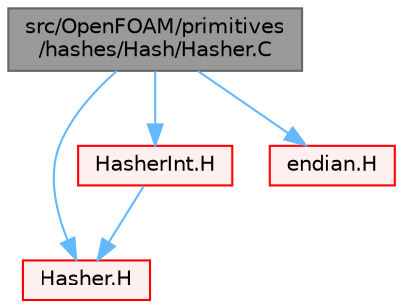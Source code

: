 digraph "src/OpenFOAM/primitives/hashes/Hash/Hasher.C"
{
 // LATEX_PDF_SIZE
  bgcolor="transparent";
  edge [fontname=Helvetica,fontsize=10,labelfontname=Helvetica,labelfontsize=10];
  node [fontname=Helvetica,fontsize=10,shape=box,height=0.2,width=0.4];
  Node1 [id="Node000001",label="src/OpenFOAM/primitives\l/hashes/Hash/Hasher.C",height=0.2,width=0.4,color="gray40", fillcolor="grey60", style="filled", fontcolor="black",tooltip="Hashing functions, mostly from Bob Jenkins."];
  Node1 -> Node2 [id="edge1_Node000001_Node000002",color="steelblue1",style="solid",tooltip=" "];
  Node2 [id="Node000002",label="Hasher.H",height=0.2,width=0.4,color="red", fillcolor="#FFF0F0", style="filled",URL="$Hasher_8H.html",tooltip="Miscellaneous hashing functions, mostly from Bob Jenkins."];
  Node1 -> Node4 [id="edge2_Node000001_Node000004",color="steelblue1",style="solid",tooltip=" "];
  Node4 [id="Node000004",label="HasherInt.H",height=0.2,width=0.4,color="red", fillcolor="#FFF0F0", style="filled",URL="$HasherInt_8H.html",tooltip="Optimized hashing functions."];
  Node4 -> Node2 [id="edge3_Node000004_Node000002",color="steelblue1",style="solid",tooltip=" "];
  Node1 -> Node6 [id="edge4_Node000001_Node000006",color="steelblue1",style="solid",tooltip=" "];
  Node6 [id="Node000006",label="endian.H",height=0.2,width=0.4,color="red", fillcolor="#FFF0F0", style="filled",URL="$endian_8H.html",tooltip="Help with architecture-specific aspects."];
}
